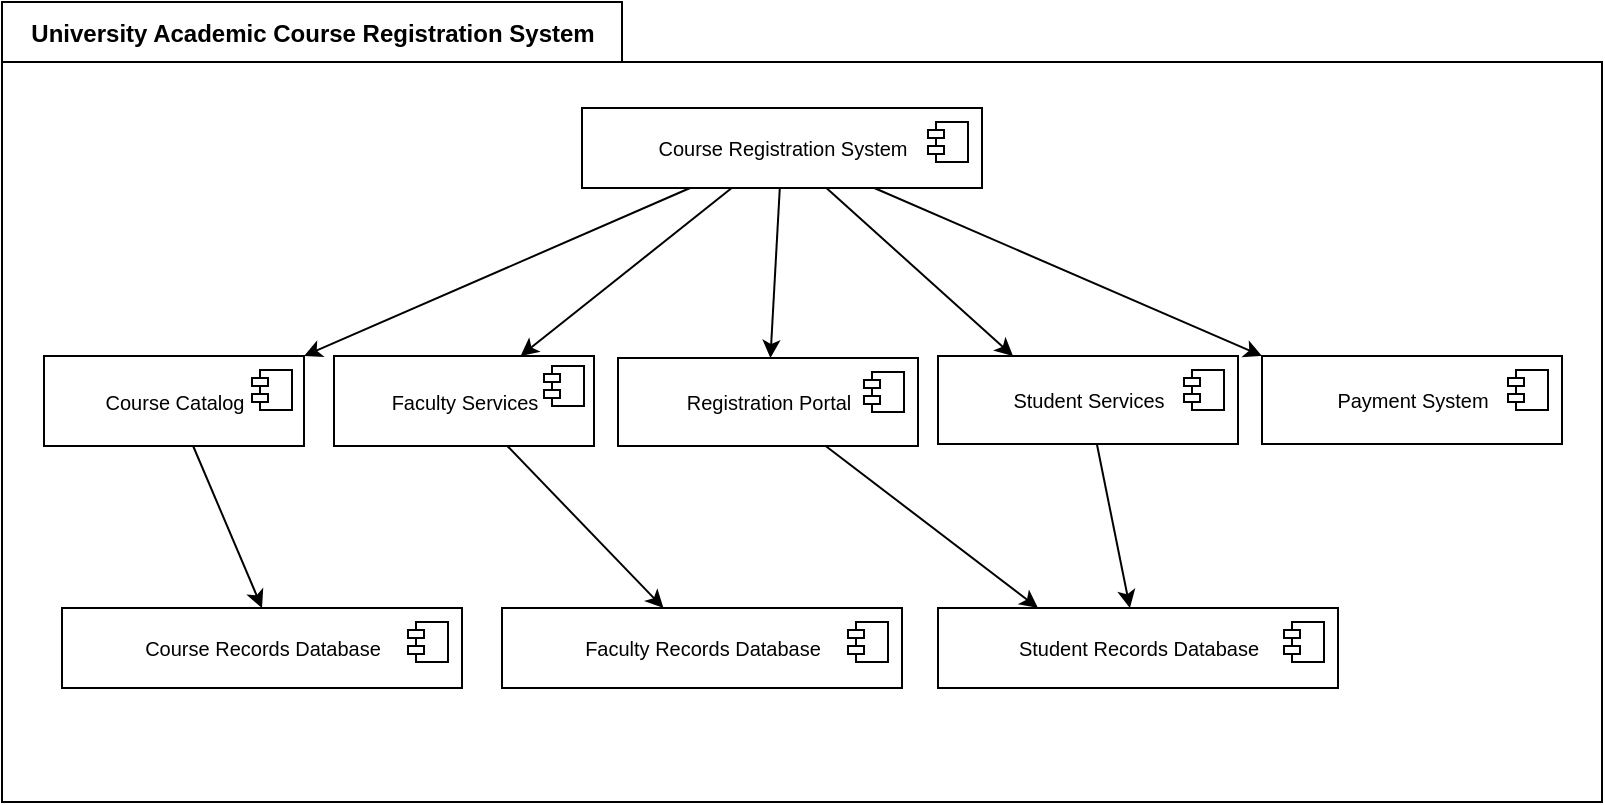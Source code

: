 <mxfile>
    <diagram id="PaIuPoD3l2PYTmFSfuZ7" name="Page-1">
        <mxGraphModel dx="915" dy="757" grid="1" gridSize="10" guides="1" tooltips="1" connect="1" arrows="1" fold="1" page="1" pageScale="1" pageWidth="850" pageHeight="1100" math="0" shadow="0">
            <root>
                <mxCell id="0"/>
                <mxCell id="1" parent="0"/>
                <mxCell id="2" value="" style="shape=folder;fontStyle=1;spacingTop=10;tabWidth=310;tabHeight=30;tabPosition=left;html=1;" vertex="1" parent="1">
                    <mxGeometry x="30" y="157" width="800" height="400" as="geometry"/>
                </mxCell>
                <mxCell id="3" value="&lt;b&gt;University Academic Course Registration System&lt;/b&gt;" style="text;html=1;align=center;verticalAlign=middle;resizable=0;points=[];autosize=1;strokeColor=none;fillColor=none;" vertex="1" parent="1">
                    <mxGeometry x="30" y="158" width="310" height="30" as="geometry"/>
                </mxCell>
                <mxCell id="23" style="edgeStyle=none;html=1;entryX=1;entryY=0;entryDx=0;entryDy=0;fontSize=10;" edge="1" parent="1" source="4" target="6">
                    <mxGeometry relative="1" as="geometry"/>
                </mxCell>
                <mxCell id="24" style="edgeStyle=none;html=1;fontSize=10;" edge="1" parent="1" source="4" target="8">
                    <mxGeometry relative="1" as="geometry"/>
                </mxCell>
                <mxCell id="25" value="" style="edgeStyle=none;html=1;fontSize=10;" edge="1" parent="1" source="4" target="10">
                    <mxGeometry relative="1" as="geometry"/>
                </mxCell>
                <mxCell id="26" style="edgeStyle=none;html=1;entryX=0.25;entryY=0;entryDx=0;entryDy=0;fontSize=10;" edge="1" parent="1" source="4" target="12">
                    <mxGeometry relative="1" as="geometry"/>
                </mxCell>
                <mxCell id="27" style="edgeStyle=none;html=1;entryX=0;entryY=0;entryDx=0;entryDy=0;fontSize=10;" edge="1" parent="1" source="4" target="15">
                    <mxGeometry relative="1" as="geometry"/>
                </mxCell>
                <mxCell id="4" value="&lt;font style=&quot;font-size: 10px;&quot;&gt;Course Registration System&lt;/font&gt;" style="html=1;dropTarget=0;" vertex="1" parent="1">
                    <mxGeometry x="320" y="210" width="200" height="40" as="geometry"/>
                </mxCell>
                <mxCell id="5" value="" style="shape=module;jettyWidth=8;jettyHeight=4;" vertex="1" parent="4">
                    <mxGeometry x="1" width="20" height="20" relative="1" as="geometry">
                        <mxPoint x="-27" y="7" as="offset"/>
                    </mxGeometry>
                </mxCell>
                <mxCell id="28" style="edgeStyle=none;html=1;entryX=0.5;entryY=0;entryDx=0;entryDy=0;fontSize=10;" edge="1" parent="1" source="6" target="17">
                    <mxGeometry relative="1" as="geometry"/>
                </mxCell>
                <mxCell id="6" value="&lt;font style=&quot;font-size: 10px;&quot;&gt;Course Catalog&lt;/font&gt;" style="html=1;dropTarget=0;" vertex="1" parent="1">
                    <mxGeometry x="51" y="334" width="130" height="45" as="geometry"/>
                </mxCell>
                <mxCell id="7" value="" style="shape=module;jettyWidth=8;jettyHeight=4;" vertex="1" parent="6">
                    <mxGeometry x="1" width="20" height="20" relative="1" as="geometry">
                        <mxPoint x="-26" y="7" as="offset"/>
                    </mxGeometry>
                </mxCell>
                <mxCell id="29" style="edgeStyle=none;html=1;fontSize=10;" edge="1" parent="1" source="8" target="19">
                    <mxGeometry relative="1" as="geometry"/>
                </mxCell>
                <mxCell id="8" value="&lt;font style=&quot;font-size: 10px;&quot;&gt;Faculty Services&lt;/font&gt;" style="html=1;dropTarget=0;" vertex="1" parent="1">
                    <mxGeometry x="196" y="334" width="130" height="45" as="geometry"/>
                </mxCell>
                <mxCell id="9" value="" style="shape=module;jettyWidth=8;jettyHeight=4;" vertex="1" parent="8">
                    <mxGeometry x="1" width="20" height="20" relative="1" as="geometry">
                        <mxPoint x="-25" y="5" as="offset"/>
                    </mxGeometry>
                </mxCell>
                <mxCell id="30" style="edgeStyle=none;html=1;entryX=0.25;entryY=0;entryDx=0;entryDy=0;fontSize=10;" edge="1" parent="1" source="10" target="21">
                    <mxGeometry relative="1" as="geometry"/>
                </mxCell>
                <mxCell id="10" value="&lt;font style=&quot;font-size: 10px;&quot;&gt;Registration Portal&lt;/font&gt;" style="html=1;dropTarget=0;" vertex="1" parent="1">
                    <mxGeometry x="338" y="335" width="150" height="44" as="geometry"/>
                </mxCell>
                <mxCell id="11" value="" style="shape=module;jettyWidth=8;jettyHeight=4;" vertex="1" parent="10">
                    <mxGeometry x="1" width="20" height="20" relative="1" as="geometry">
                        <mxPoint x="-27" y="7" as="offset"/>
                    </mxGeometry>
                </mxCell>
                <mxCell id="31" style="edgeStyle=none;html=1;fontSize=10;" edge="1" parent="1" source="12" target="21">
                    <mxGeometry relative="1" as="geometry"/>
                </mxCell>
                <mxCell id="12" value="&lt;font style=&quot;font-size: 10px;&quot;&gt;Student Services&lt;/font&gt;" style="html=1;dropTarget=0;" vertex="1" parent="1">
                    <mxGeometry x="498" y="334" width="150" height="44" as="geometry"/>
                </mxCell>
                <mxCell id="13" value="" style="shape=module;jettyWidth=8;jettyHeight=4;" vertex="1" parent="12">
                    <mxGeometry x="1" width="20" height="20" relative="1" as="geometry">
                        <mxPoint x="-27" y="7" as="offset"/>
                    </mxGeometry>
                </mxCell>
                <mxCell id="15" value="&lt;font style=&quot;font-size: 10px;&quot;&gt;Payment System&lt;/font&gt;" style="html=1;dropTarget=0;" vertex="1" parent="1">
                    <mxGeometry x="660" y="334" width="150" height="44" as="geometry"/>
                </mxCell>
                <mxCell id="16" value="" style="shape=module;jettyWidth=8;jettyHeight=4;" vertex="1" parent="15">
                    <mxGeometry x="1" width="20" height="20" relative="1" as="geometry">
                        <mxPoint x="-27" y="7" as="offset"/>
                    </mxGeometry>
                </mxCell>
                <mxCell id="17" value="&lt;font style=&quot;font-size: 10px;&quot;&gt;Course Records Database&lt;/font&gt;" style="html=1;dropTarget=0;" vertex="1" parent="1">
                    <mxGeometry x="60" y="460" width="200" height="40" as="geometry"/>
                </mxCell>
                <mxCell id="18" value="" style="shape=module;jettyWidth=8;jettyHeight=4;" vertex="1" parent="17">
                    <mxGeometry x="1" width="20" height="20" relative="1" as="geometry">
                        <mxPoint x="-27" y="7" as="offset"/>
                    </mxGeometry>
                </mxCell>
                <mxCell id="19" value="&lt;font style=&quot;font-size: 10px;&quot;&gt;Faculty Records Database&lt;/font&gt;&lt;span style=&quot;color: rgba(0, 0, 0, 0); font-family: monospace; font-size: 0px; text-align: start;&quot;&gt;%3CmxGraphModel%3E%3Croot%3E%3CmxCell%20id%3D%220%22%2F%3E%3CmxCell%20id%3D%221%22%20parent%3D%220%22%2F%3E%3CmxCell%20id%3D%222%22%20value%3D%22%26lt%3Bfont%20style%3D%26quot%3Bfont-size%3A%2010px%3B%26quot%3B%26gt%3BCourse%20Records%20Database%26lt%3B%2Ffont%26gt%3B%22%20style%3D%22html%3D1%3BdropTarget%3D0%3B%22%20vertex%3D%221%22%20parent%3D%221%22%3E%3CmxGeometry%20x%3D%22120%22%20y%3D%22460%22%20width%3D%22200%22%20height%3D%2240%22%20as%3D%22geometry%22%2F%3E%3C%2FmxCell%3E%3CmxCell%20id%3D%223%22%20value%3D%22%22%20style%3D%22shape%3Dmodule%3BjettyWidth%3D8%3BjettyHeight%3D4%3B%22%20vertex%3D%221%22%20parent%3D%222%22%3E%3CmxGeometry%20x%3D%221%22%20width%3D%2220%22%20height%3D%2220%22%20relative%3D%221%22%20as%3D%22geometry%22%3E%3CmxPoint%20x%3D%22-27%22%20y%3D%227%22%20as%3D%22offset%22%2F%3E%3C%2FmxGeometry%3E%3C%2FmxCell%3E%3C%2Froot%3E%3C%2FmxGraphModel%3E&lt;/span&gt;" style="html=1;dropTarget=0;" vertex="1" parent="1">
                    <mxGeometry x="280" y="460" width="200" height="40" as="geometry"/>
                </mxCell>
                <mxCell id="20" value="" style="shape=module;jettyWidth=8;jettyHeight=4;" vertex="1" parent="19">
                    <mxGeometry x="1" width="20" height="20" relative="1" as="geometry">
                        <mxPoint x="-27" y="7" as="offset"/>
                    </mxGeometry>
                </mxCell>
                <mxCell id="21" value="&lt;font style=&quot;font-size: 10px;&quot;&gt;Student Records Database&lt;/font&gt;" style="html=1;dropTarget=0;" vertex="1" parent="1">
                    <mxGeometry x="498" y="460" width="200" height="40" as="geometry"/>
                </mxCell>
                <mxCell id="22" value="" style="shape=module;jettyWidth=8;jettyHeight=4;" vertex="1" parent="21">
                    <mxGeometry x="1" width="20" height="20" relative="1" as="geometry">
                        <mxPoint x="-27" y="7" as="offset"/>
                    </mxGeometry>
                </mxCell>
            </root>
        </mxGraphModel>
    </diagram>
</mxfile>